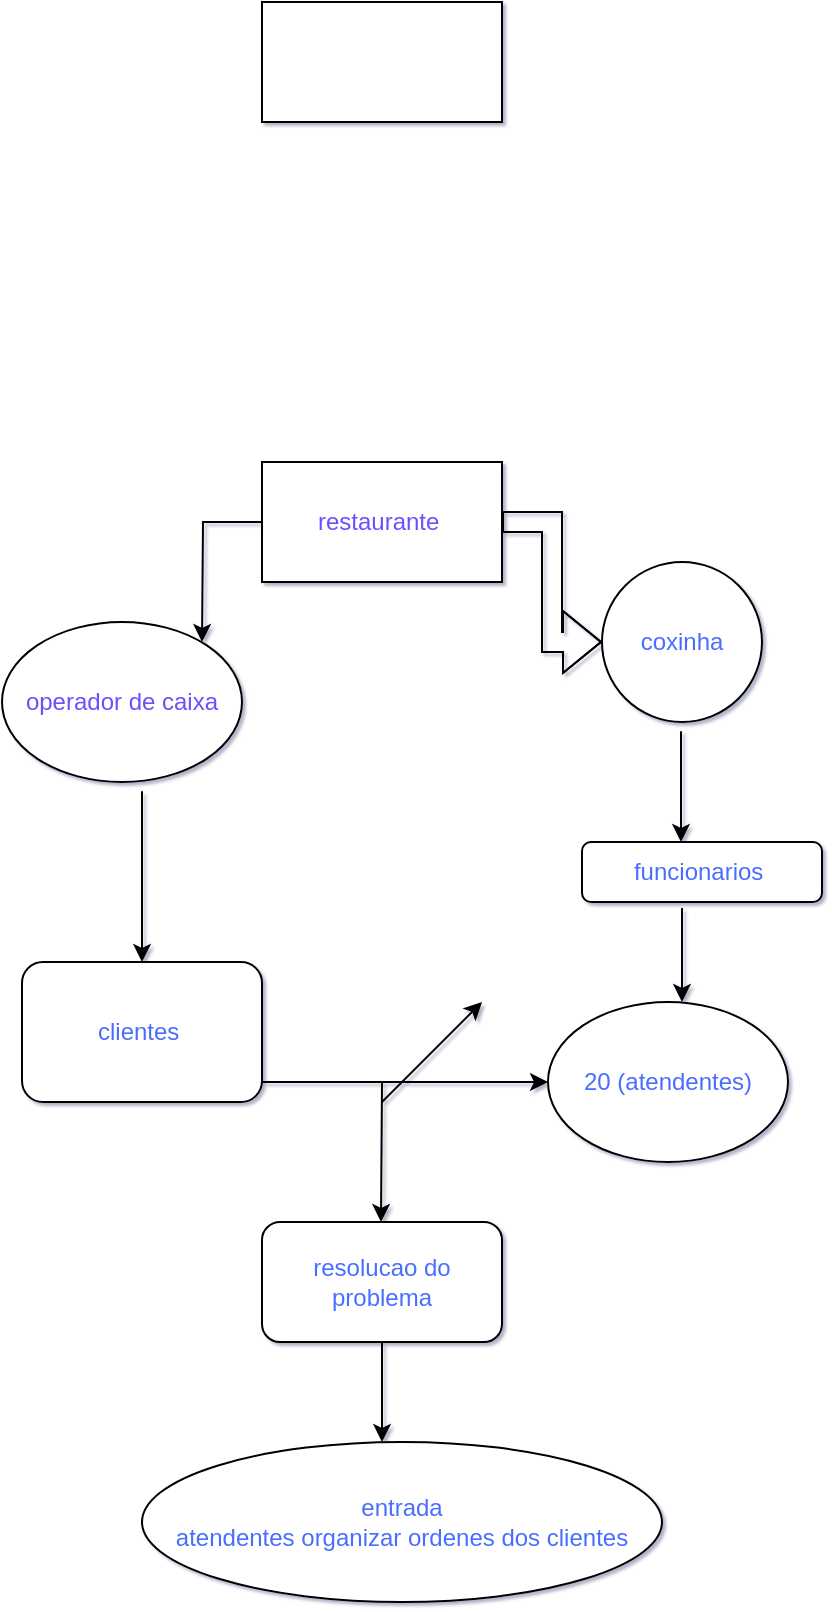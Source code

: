 <mxfile version="14.5.4" type="github">
  <diagram id="ybFsiTL_VkAgqfR46oU4" name="Page-1">
    <mxGraphModel dx="868" dy="450" grid="1" gridSize="10" guides="1" tooltips="1" connect="1" arrows="1" fold="1" page="1" pageScale="1" pageWidth="827" pageHeight="1169" background="#ffffff" math="0" shadow="1">
      <root>
        <mxCell id="0" />
        <mxCell id="1" parent="0" />
        <object label="" id="ORuBii73bYDcg85vZSF9-1">
          <mxCell style="rounded=0;whiteSpace=wrap;html=1;fontFamily=Times New Roman;direction=west;" vertex="1" parent="1">
            <mxGeometry x="330" y="30" width="120" height="60" as="geometry" />
          </mxCell>
        </object>
        <mxCell id="ORuBii73bYDcg85vZSF9-6" style="edgeStyle=orthogonalEdgeStyle;rounded=0;orthogonalLoop=1;jettySize=auto;html=1;fontColor=#704DFF;" edge="1" parent="1" source="ORuBii73bYDcg85vZSF9-4">
          <mxGeometry relative="1" as="geometry">
            <mxPoint x="300" y="350" as="targetPoint" />
          </mxGeometry>
        </mxCell>
        <mxCell id="ORuBii73bYDcg85vZSF9-9" style="edgeStyle=elbowEdgeStyle;shape=flexArrow;rounded=0;orthogonalLoop=1;jettySize=auto;html=1;labelBackgroundColor=#3B3BFF;fontColor=#4A6EFF;" edge="1" parent="1" source="ORuBii73bYDcg85vZSF9-4">
          <mxGeometry relative="1" as="geometry">
            <mxPoint x="500" y="350" as="targetPoint" />
          </mxGeometry>
        </mxCell>
        <mxCell id="ORuBii73bYDcg85vZSF9-4" value="restaurante&amp;nbsp;" style="rounded=0;whiteSpace=wrap;html=1;fontColor=#704DFF;" vertex="1" parent="1">
          <mxGeometry x="330" y="260" width="120" height="60" as="geometry" />
        </mxCell>
        <mxCell id="ORuBii73bYDcg85vZSF9-8" value="operador de caixa" style="ellipse;whiteSpace=wrap;html=1;fontColor=#704DFF;" vertex="1" parent="1">
          <mxGeometry x="200" y="340" width="120" height="80" as="geometry" />
        </mxCell>
        <mxCell id="ORuBii73bYDcg85vZSF9-12" value="coxinha" style="ellipse;whiteSpace=wrap;html=1;aspect=fixed;fontColor=#4A6EFF;" vertex="1" parent="1">
          <mxGeometry x="500" y="310" width="80" height="80" as="geometry" />
        </mxCell>
        <mxCell id="ORuBii73bYDcg85vZSF9-13" value="" style="endArrow=classic;html=1;labelBackgroundColor=#3B3BFF;fontColor=#4A6EFF;" edge="1" parent="1">
          <mxGeometry width="50" height="50" relative="1" as="geometry">
            <mxPoint x="270" y="500" as="sourcePoint" />
            <mxPoint x="270" y="510" as="targetPoint" />
            <Array as="points">
              <mxPoint x="270" y="420" />
            </Array>
          </mxGeometry>
        </mxCell>
        <mxCell id="ORuBii73bYDcg85vZSF9-14" value="clientes&amp;nbsp;" style="rounded=1;whiteSpace=wrap;html=1;fontColor=#4A6EFF;" vertex="1" parent="1">
          <mxGeometry x="210" y="510" width="120" height="70" as="geometry" />
        </mxCell>
        <mxCell id="ORuBii73bYDcg85vZSF9-18" value="funcionarios&amp;nbsp;" style="rounded=1;whiteSpace=wrap;html=1;fontColor=#4A6EFF;" vertex="1" parent="1">
          <mxGeometry x="490" y="450" width="120" height="30" as="geometry" />
        </mxCell>
        <mxCell id="ORuBii73bYDcg85vZSF9-19" value="" style="endArrow=classic;html=1;labelBackgroundColor=#3B3BFF;fontColor=#4A6EFF;" edge="1" parent="1">
          <mxGeometry width="50" height="50" relative="1" as="geometry">
            <mxPoint x="539.5" y="440" as="sourcePoint" />
            <mxPoint x="539.5" y="450" as="targetPoint" />
            <Array as="points">
              <mxPoint x="539.5" y="390" />
              <mxPoint x="539.5" y="440" />
            </Array>
          </mxGeometry>
        </mxCell>
        <mxCell id="ORuBii73bYDcg85vZSF9-20" value="" style="endArrow=classic;html=1;labelBackgroundColor=#3B3BFF;fontColor=#4A6EFF;" edge="1" parent="1">
          <mxGeometry width="50" height="50" relative="1" as="geometry">
            <mxPoint x="540" y="490" as="sourcePoint" />
            <mxPoint x="540" y="530" as="targetPoint" />
            <Array as="points">
              <mxPoint x="540" y="480" />
            </Array>
          </mxGeometry>
        </mxCell>
        <mxCell id="ORuBii73bYDcg85vZSF9-21" value="20 (atendentes)" style="ellipse;whiteSpace=wrap;html=1;fontColor=#4A6EFF;" vertex="1" parent="1">
          <mxGeometry x="473" y="530" width="120" height="80" as="geometry" />
        </mxCell>
        <mxCell id="ORuBii73bYDcg85vZSF9-22" value="" style="endArrow=classic;html=1;labelBackgroundColor=#3B3BFF;fontColor=#4A6EFF;" edge="1" parent="1">
          <mxGeometry width="50" height="50" relative="1" as="geometry">
            <mxPoint x="330" y="570" as="sourcePoint" />
            <mxPoint x="473" y="570" as="targetPoint" />
          </mxGeometry>
        </mxCell>
        <mxCell id="ORuBii73bYDcg85vZSF9-23" style="edgeStyle=orthogonalEdgeStyle;rounded=0;orthogonalLoop=1;jettySize=auto;html=1;exitX=0.5;exitY=1;exitDx=0;exitDy=0;labelBackgroundColor=#3B3BFF;fontColor=#4A6EFF;" edge="1" parent="1" source="ORuBii73bYDcg85vZSF9-21" target="ORuBii73bYDcg85vZSF9-21">
          <mxGeometry relative="1" as="geometry" />
        </mxCell>
        <mxCell id="ORuBii73bYDcg85vZSF9-24" value="" style="endArrow=classic;html=1;labelBackgroundColor=#3B3BFF;fontColor=#4A6EFF;" edge="1" parent="1">
          <mxGeometry width="50" height="50" relative="1" as="geometry">
            <mxPoint x="390" y="570" as="sourcePoint" />
            <mxPoint x="389.5" y="640" as="targetPoint" />
          </mxGeometry>
        </mxCell>
        <mxCell id="ORuBii73bYDcg85vZSF9-26" value="resolucao do problema" style="rounded=1;whiteSpace=wrap;html=1;fontColor=#4A6EFF;" vertex="1" parent="1">
          <mxGeometry x="330" y="640" width="120" height="60" as="geometry" />
        </mxCell>
        <mxCell id="ORuBii73bYDcg85vZSF9-27" value="" style="endArrow=classic;html=1;labelBackgroundColor=#3B3BFF;fontColor=#4A6EFF;" edge="1" parent="1">
          <mxGeometry width="50" height="50" relative="1" as="geometry">
            <mxPoint x="390" y="580" as="sourcePoint" />
            <mxPoint x="440" y="530" as="targetPoint" />
          </mxGeometry>
        </mxCell>
        <mxCell id="ORuBii73bYDcg85vZSF9-28" value="" style="endArrow=classic;html=1;labelBackgroundColor=#3B3BFF;fontColor=#4A6EFF;exitX=0.5;exitY=1;exitDx=0;exitDy=0;" edge="1" parent="1" source="ORuBii73bYDcg85vZSF9-26">
          <mxGeometry width="50" height="50" relative="1" as="geometry">
            <mxPoint x="390" y="880" as="sourcePoint" />
            <mxPoint x="390" y="750" as="targetPoint" />
          </mxGeometry>
        </mxCell>
        <mxCell id="ORuBii73bYDcg85vZSF9-30" value="entrada&lt;br&gt;atendentes organizar ordenes dos clientes" style="ellipse;whiteSpace=wrap;html=1;fontColor=#4A6EFF;" vertex="1" parent="1">
          <mxGeometry x="270" y="750" width="260" height="80" as="geometry" />
        </mxCell>
      </root>
    </mxGraphModel>
  </diagram>
</mxfile>
